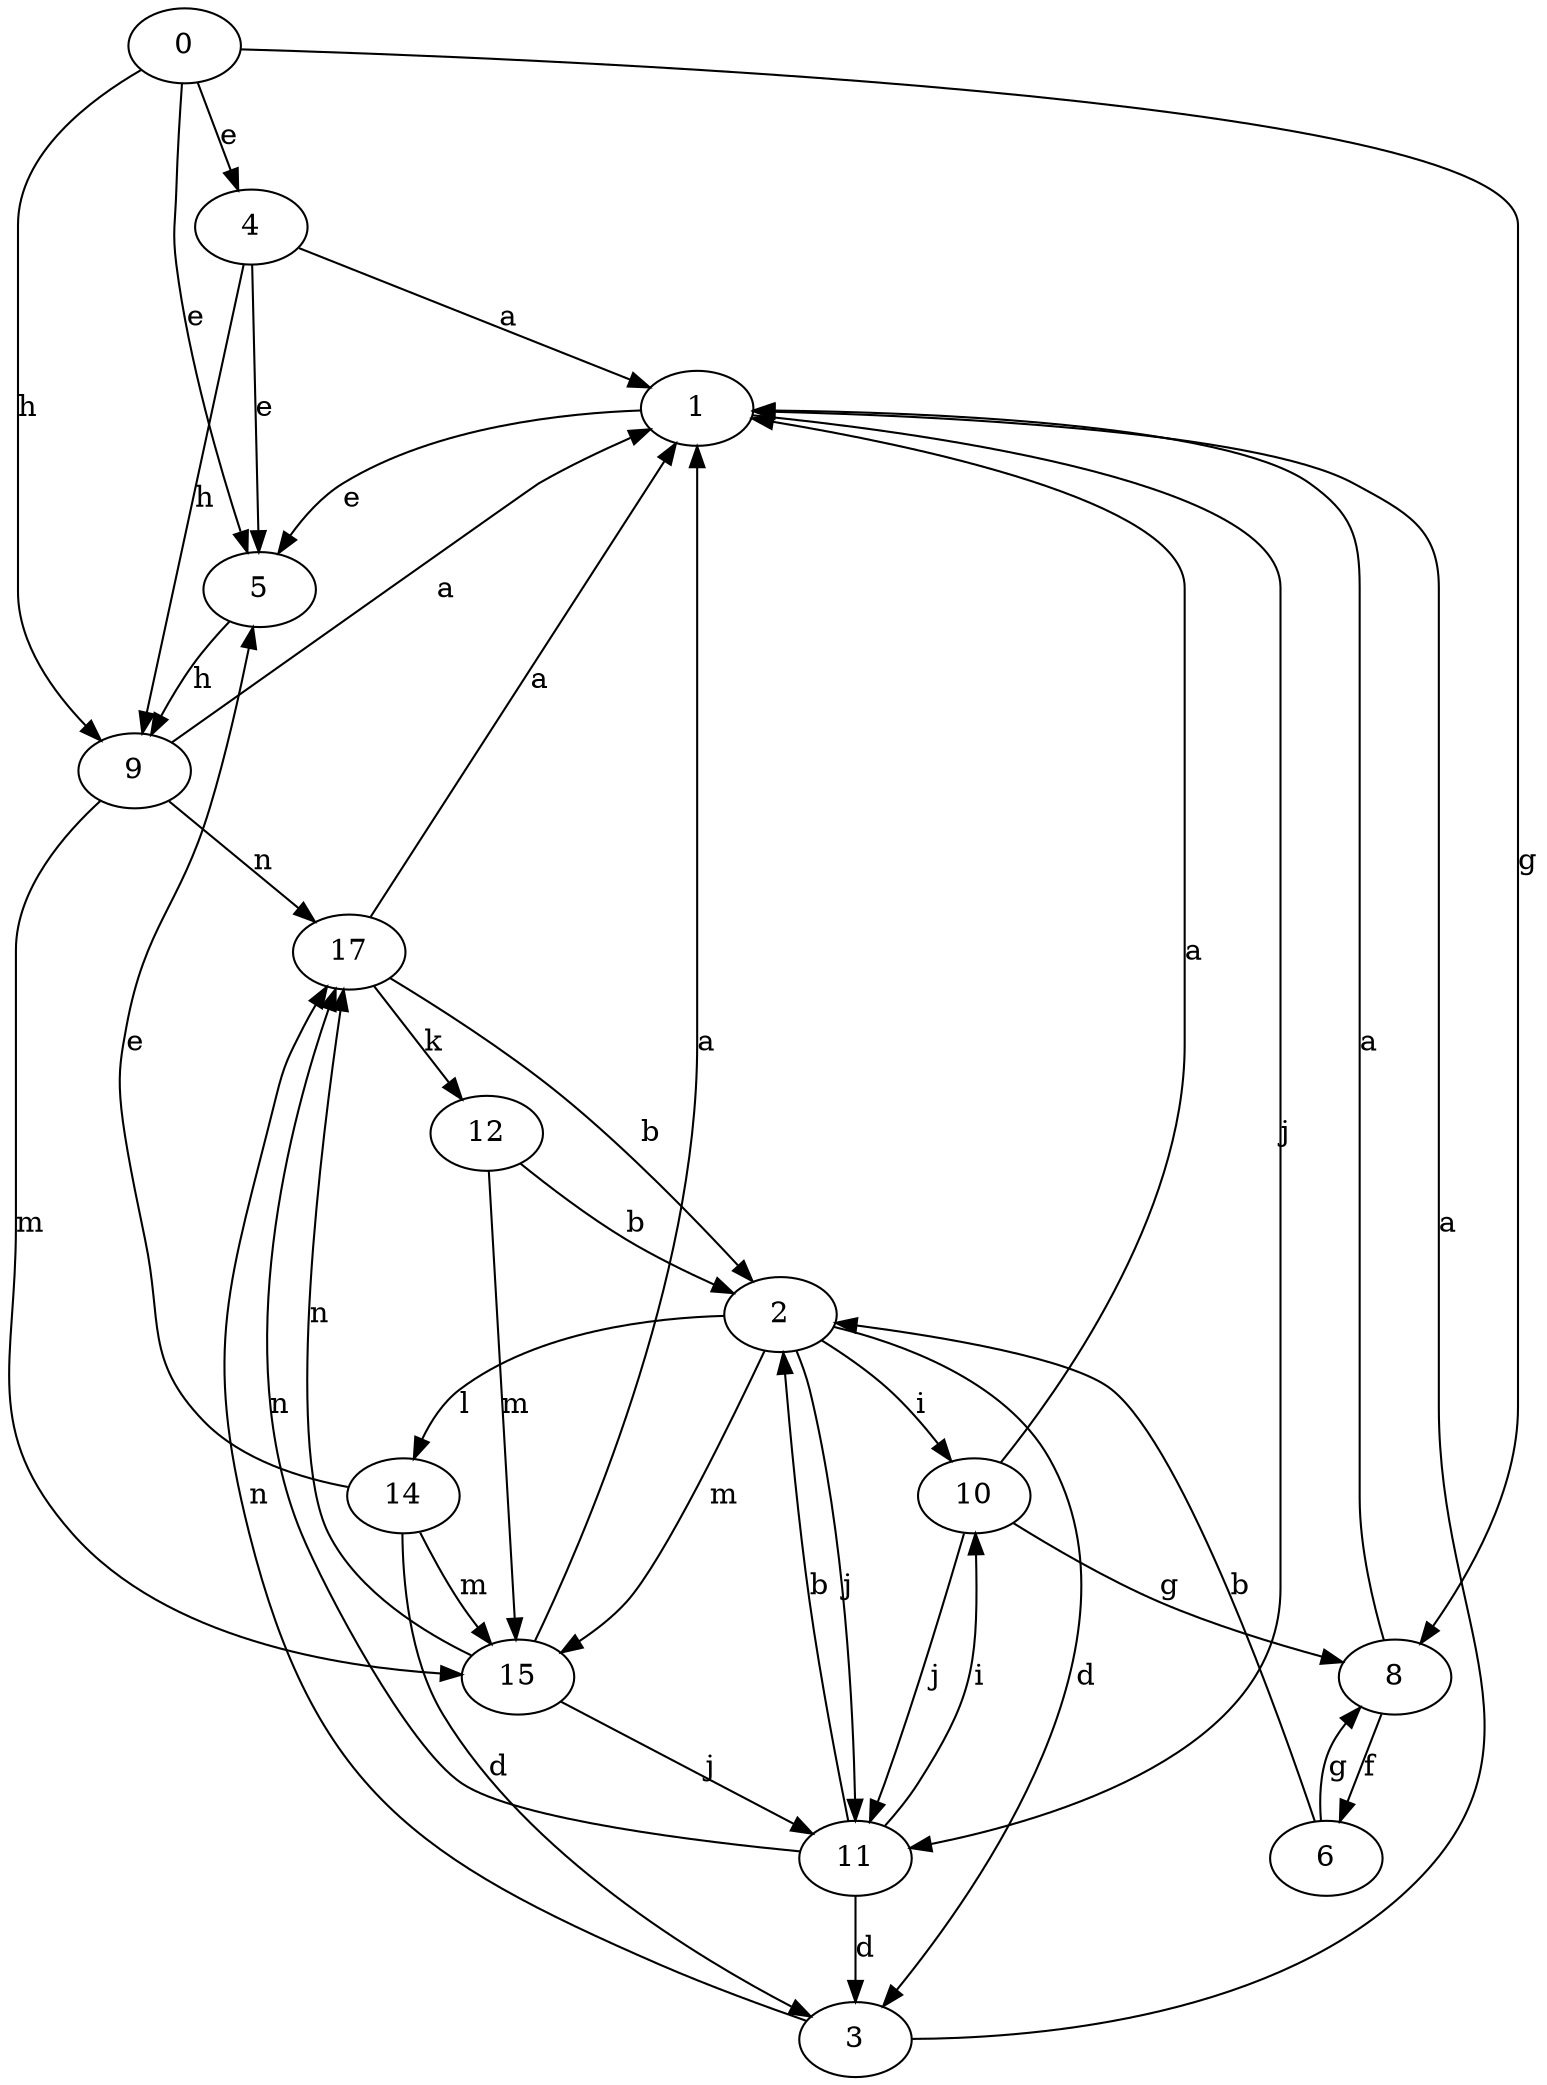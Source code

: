 strict digraph  {
1;
2;
3;
4;
5;
6;
8;
9;
10;
11;
12;
14;
15;
0;
17;
1 -> 5  [label=e];
1 -> 11  [label=j];
2 -> 3  [label=d];
2 -> 10  [label=i];
2 -> 11  [label=j];
2 -> 14  [label=l];
2 -> 15  [label=m];
3 -> 1  [label=a];
3 -> 17  [label=n];
4 -> 1  [label=a];
4 -> 5  [label=e];
4 -> 9  [label=h];
5 -> 9  [label=h];
6 -> 2  [label=b];
6 -> 8  [label=g];
8 -> 1  [label=a];
8 -> 6  [label=f];
9 -> 1  [label=a];
9 -> 15  [label=m];
9 -> 17  [label=n];
10 -> 1  [label=a];
10 -> 8  [label=g];
10 -> 11  [label=j];
11 -> 2  [label=b];
11 -> 3  [label=d];
11 -> 10  [label=i];
11 -> 17  [label=n];
12 -> 2  [label=b];
12 -> 15  [label=m];
14 -> 3  [label=d];
14 -> 5  [label=e];
14 -> 15  [label=m];
15 -> 1  [label=a];
15 -> 11  [label=j];
15 -> 17  [label=n];
0 -> 4  [label=e];
0 -> 5  [label=e];
0 -> 8  [label=g];
0 -> 9  [label=h];
17 -> 1  [label=a];
17 -> 2  [label=b];
17 -> 12  [label=k];
}
